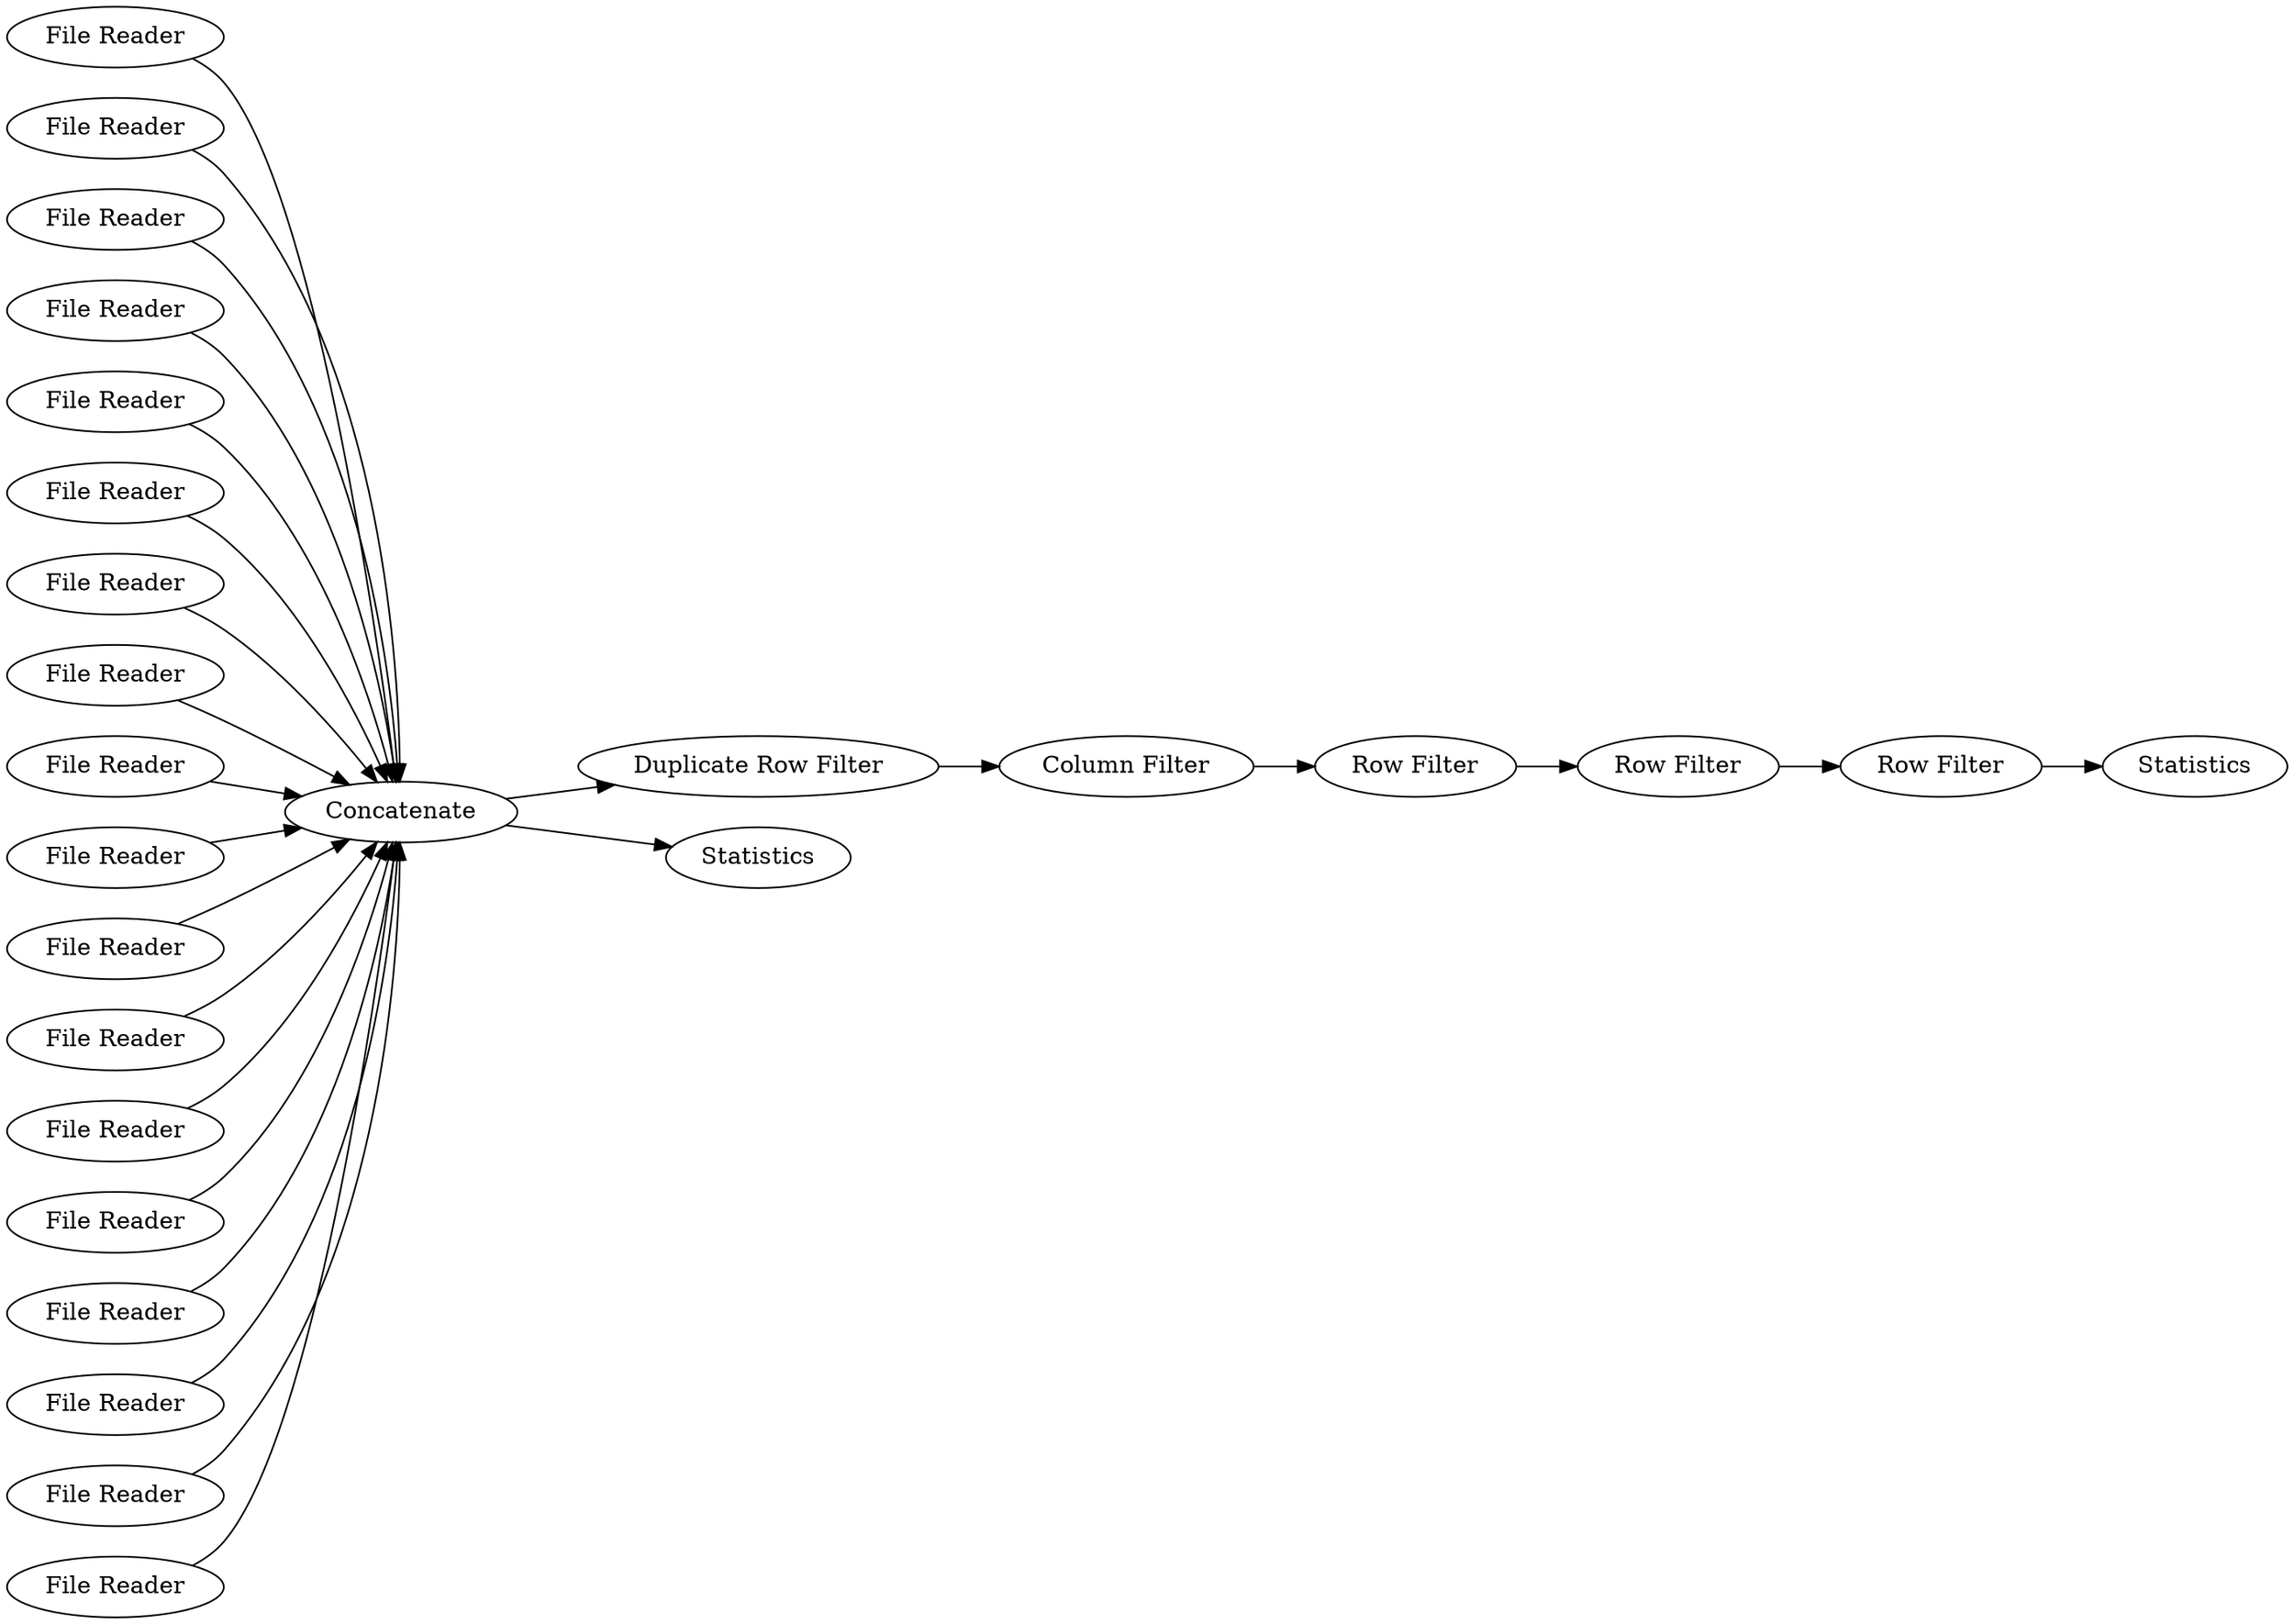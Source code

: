 digraph {
	41 -> 42
	22 -> 39
	39 -> 40
	39 -> 41
	42 -> 46
	20 -> 39
	36 -> 39
	30 -> 39
	26 -> 39
	35 -> 39
	46 -> 44
	31 -> 39
	44 -> 45
	24 -> 39
	29 -> 39
	34 -> 39
	27 -> 39
	45 -> 43
	28 -> 39
	23 -> 39
	37 -> 39
	25 -> 39
	32 -> 39
	21 -> 39
	33 -> 39
	27 [label="File Reader"]
	45 [label="Row Filter"]
	21 [label="File Reader"]
	26 [label="File Reader"]
	24 [label="File Reader"]
	41 [label="Duplicate Row Filter"]
	31 [label="File Reader"]
	25 [label="File Reader"]
	30 [label="File Reader"]
	42 [label="Column Filter"]
	22 [label="File Reader"]
	28 [label="File Reader"]
	23 [label="File Reader"]
	20 [label="File Reader"]
	35 [label="File Reader"]
	44 [label="Row Filter"]
	34 [label="File Reader"]
	43 [label=Statistics]
	29 [label="File Reader"]
	36 [label="File Reader"]
	46 [label="Row Filter"]
	40 [label=Statistics]
	39 [label=Concatenate]
	33 [label="File Reader"]
	32 [label="File Reader"]
	37 [label="File Reader"]
	rankdir=LR
}
